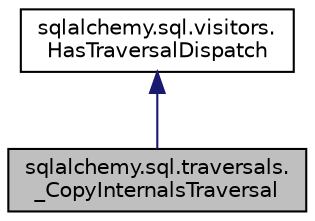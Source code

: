 digraph "sqlalchemy.sql.traversals._CopyInternalsTraversal"
{
 // LATEX_PDF_SIZE
  edge [fontname="Helvetica",fontsize="10",labelfontname="Helvetica",labelfontsize="10"];
  node [fontname="Helvetica",fontsize="10",shape=record];
  Node1 [label="sqlalchemy.sql.traversals.\l_CopyInternalsTraversal",height=0.2,width=0.4,color="black", fillcolor="grey75", style="filled", fontcolor="black",tooltip=" "];
  Node2 -> Node1 [dir="back",color="midnightblue",fontsize="10",style="solid",fontname="Helvetica"];
  Node2 [label="sqlalchemy.sql.visitors.\lHasTraversalDispatch",height=0.2,width=0.4,color="black", fillcolor="white", style="filled",URL="$classsqlalchemy_1_1sql_1_1visitors_1_1HasTraversalDispatch.html",tooltip=" "];
}
